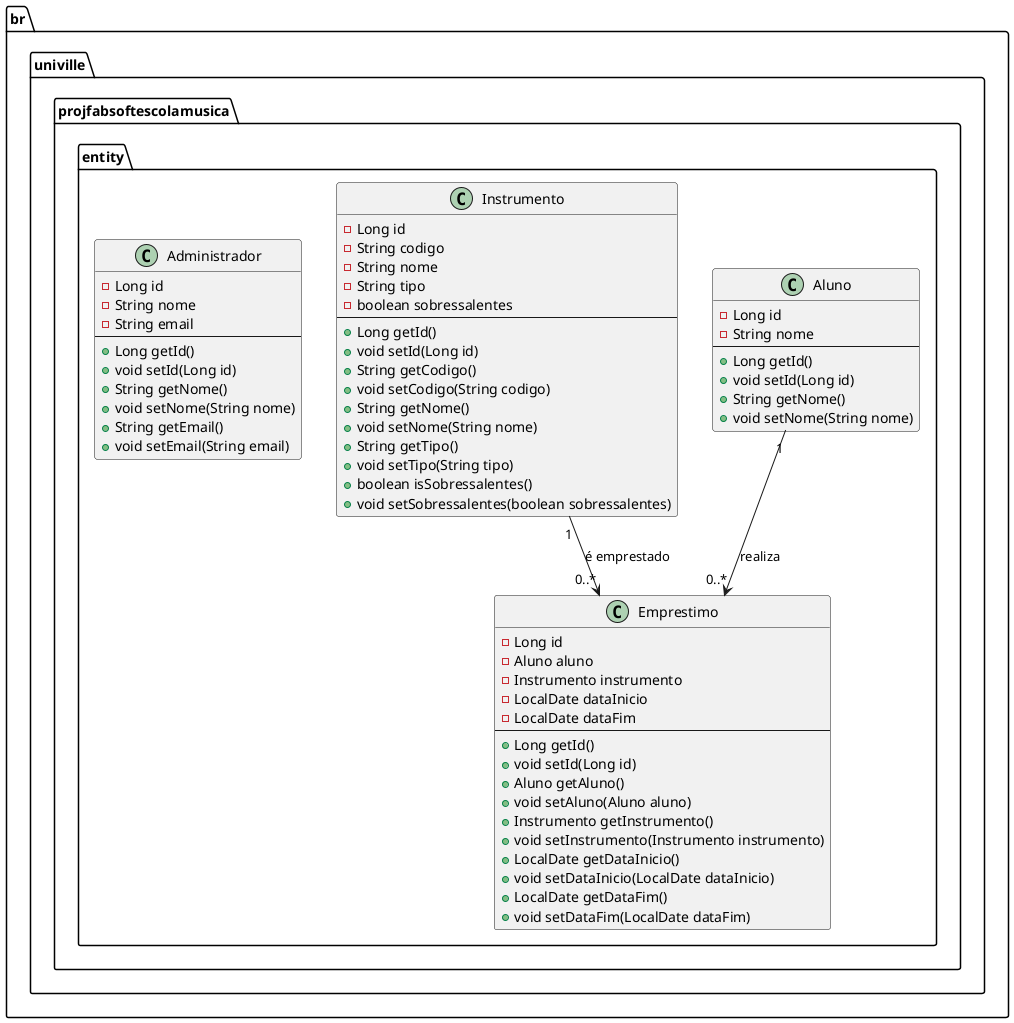 @startuml
package br.univille.projfabsoftescolamusica.entity {
    class Aluno {
        - Long id
        - String nome
        --
        + Long getId()
        + void setId(Long id)
        + String getNome()
        + void setNome(String nome)
    }

    class Instrumento {
        - Long id
        - String codigo
        - String nome
        - String tipo
        - boolean sobressalentes
        --
        + Long getId()
        + void setId(Long id)
        + String getCodigo()
        + void setCodigo(String codigo)
        + String getNome()
        + void setNome(String nome)
        + String getTipo()
        + void setTipo(String tipo)
        + boolean isSobressalentes()
        + void setSobressalentes(boolean sobressalentes)
    }

    class Emprestimo {
        - Long id
        - Aluno aluno
        - Instrumento instrumento
        - LocalDate dataInicio
        - LocalDate dataFim
        --
        + Long getId()
        + void setId(Long id)
        + Aluno getAluno()
        + void setAluno(Aluno aluno)
        + Instrumento getInstrumento()
        + void setInstrumento(Instrumento instrumento)
        + LocalDate getDataInicio()
        + void setDataInicio(LocalDate dataInicio)
        + LocalDate getDataFim()
        + void setDataFim(LocalDate dataFim)
    }

    class Administrador {
        - Long id
        - String nome
        - String email
        --
        + Long getId()
        + void setId(Long id)
        + String getNome()
        + void setNome(String nome)
        + String getEmail()
        + void setEmail(String email)
    }

    Aluno "1" --> "0..*" Emprestimo : "realiza"
    Instrumento "1" --> "0..*" Emprestimo : "é emprestado"
}
@enduml